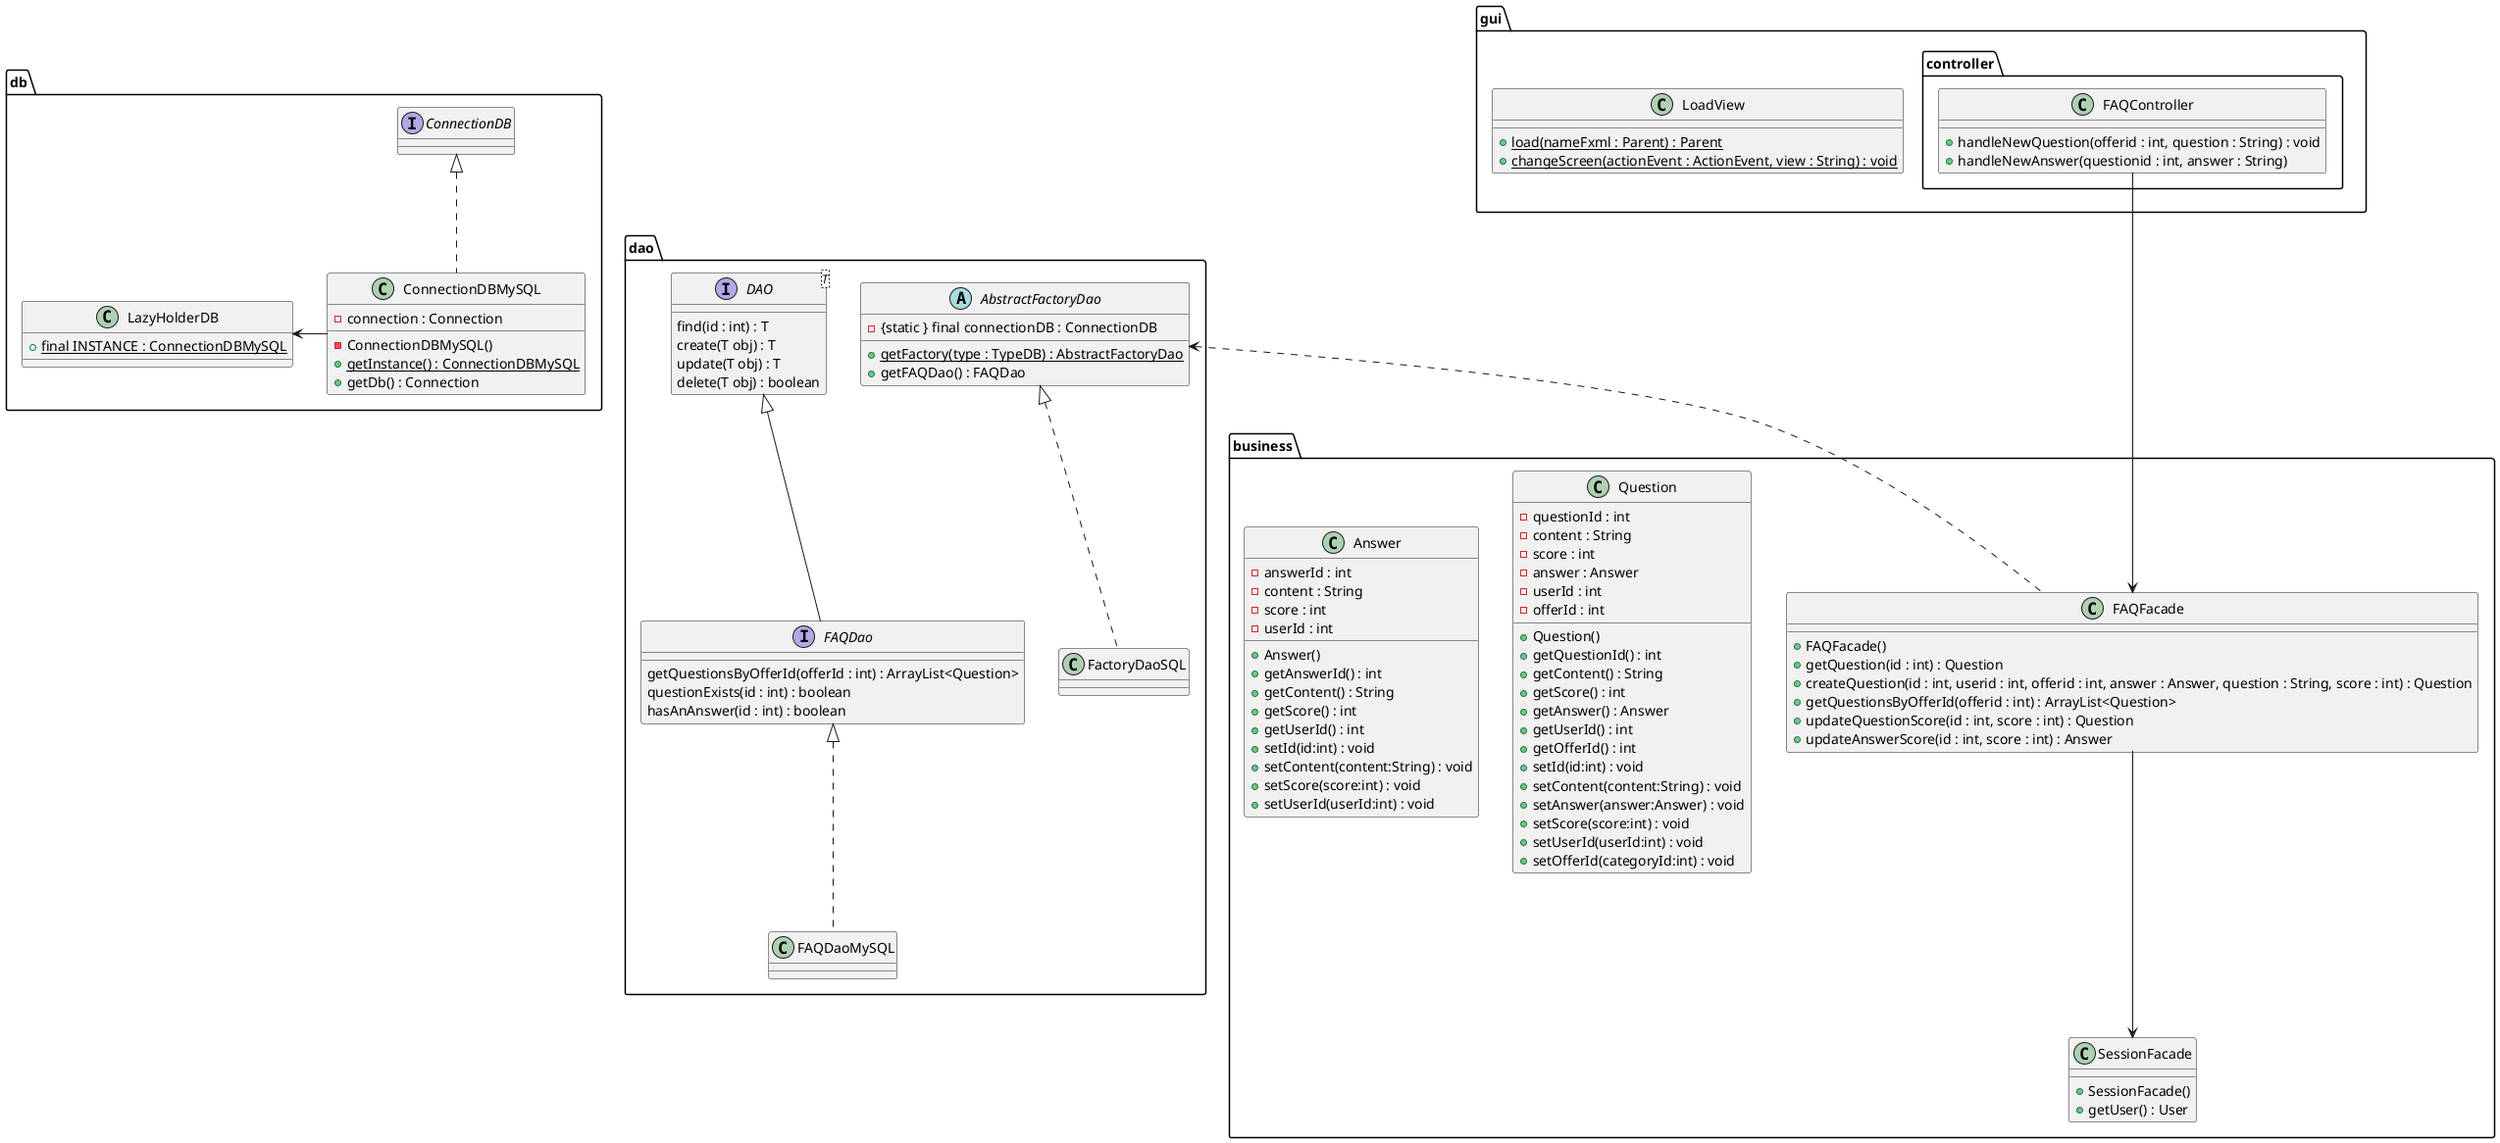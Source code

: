 @startuml

package dao {


    interface FAQDao{
        getQuestionsByOfferId(offerId : int) : ArrayList<Question>
        questionExists(id : int) : boolean
        hasAnAnswer(id : int) : boolean
    }
    class FAQDaoMySQL
    FactoryDaoSQL .up.|> AbstractFactoryDao
    FAQDaoMySQL .up.|> FAQDao

    interface DAO<T>{
        find(id : int) : T
        create(T obj) : T
        update(T obj) : T
        delete(T obj) : boolean
    }

    abstract AbstractFactoryDao{
        - {static } final connectionDB : ConnectionDB
        + {static} getFactory(type : TypeDB) : AbstractFactoryDao
        + getFAQDao() : FAQDao
    }

    class FactoryDaoSQL{
    }


    DAO <|-- FAQDao
}
package db{
    class ConnectionDBMySQL{
        - connection : Connection
        - ConnectionDBMySQL()
        + {static} getInstance() : ConnectionDBMySQL
        + getDb() : Connection
    }

    class LazyHolderDB{
        + {static} final INSTANCE : ConnectionDBMySQL
    }
    interface ConnectionDB
    ConnectionDBMySQL -Left-> LazyHolderDB
    ConnectionDBMySQL .up.|> ConnectionDB

}
package business{
    class SessionFacade{
        + SessionFacade()
        + getUser() : User
    }

    class Question{
        -questionId : int
        -content : String
        -score : int
        -answer : Answer
        -userId : int
        -offerId : int
        + Question()
        + getQuestionId() : int
        + getContent() : String
        + getScore() : int
        + getAnswer() : Answer
        + getUserId() : int
        + getOfferId() : int
        + setId(id:int) : void
        + setContent(content:String) : void
        + setAnswer(answer:Answer) : void
        + setScore(score:int) : void
        + setUserId(userId:int) : void
        + setOfferId(categoryId:int) : void
    }

    class Answer{
        -answerId : int
        -content : String
        -score : int
        -userId : int
        + Answer()
        + getAnswerId() : int
        + getContent() : String
        + getScore() : int
        + getUserId() : int
        + setId(id:int) : void
        + setContent(content:String) : void
        + setScore(score:int) : void
        + setUserId(userId:int) : void
    }

    class FAQFacade{
        + FAQFacade()
        + getQuestion(id : int) : Question
        + createQuestion(id : int, userid : int, offerid : int, answer : Answer, question : String, score : int) : Question
        + getQuestionsByOfferId(offerid : int) : ArrayList<Question>
        + updateQuestionScore(id : int, score : int) : Question
        + updateAnswerScore(id : int, score : int) : Answer
    }

}

package gui{

    class LoadView{
        + {static} load(nameFxml : Parent) : Parent
        + {static} changeScreen(actionEvent : ActionEvent, view : String) : void
    }

    package controller{
        class FAQController{
            + handleNewQuestion(offerid : int, question : String) : void
            + handleNewAnswer(questionid : int, answer : String)
        }

    }
}
FAQFacade <--Up- FAQController
SessionFacade <--Up- FAQFacade
FAQFacade .Up.> AbstractFactoryDao



@enduml